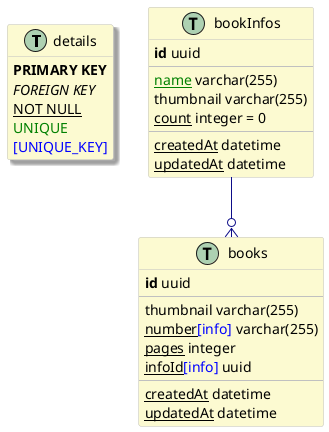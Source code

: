 @startuml
' styles
skinparam linetype ortho
skinparam shadowing false
skinparam shadowing<<with_shadow>> true

!unquoted function Table($name) return "class " + $name + " <<table>> << (T,#add1b2) >>"
!unquoted function primary_key(x) return "<b>" + x + "</b>"
!unquoted function foreign_key(x) return "<i>" + x + "</i>"
!unquoted function unique(x) return "<color:green>" + x + "</color>"
!unquoted function unique_key(x) return "<color:blue>[" + x + "]</color>"
!unquoted function $not_null(x) return "<u>" + x + "</u>"
!unquoted function unique_not_null(x) return "<color:green><u>" + x + "</u></color>"
!unquoted function foreign_key_not_null(x) return "<i><u>" + x + "</u></i>"
!unquoted function unique_foreign_key_not_null(x) return "<color:green><i><u>" + x + "</u></i><color:green>"

skinparam class {
    ArrowColor #0d0d88
    ArrowStyle Bold
}

skinparam class<<table>> {
    BorderColor #c0c0c0
    BackgroundColor #fcfad1
}

hide methods
hide stereotypes

' entities
Table(details) <<with_shadow>> {
    primary_key(PRIMARY KEY)
    foreign_key(FOREIGN KEY)
    $not_null(NOT NULL)
    unique(UNIQUE)
    unique_key(UNIQUE_KEY)
}

Table(bookInfos) {
  primary_key(id) uuid
  ---
  unique_not_null(name) varchar(255)
  thumbnail varchar(255)
  $not_null(count) integer = 0
  ---
  $not_null(createdAt) datetime
  $not_null(updatedAt) datetime
}

Table(books) {
  primary_key(id) uuid
  ---
  thumbnail varchar(255)
  $not_null(number)unique_key(info) varchar(255)
  $not_null(pages) integer
  $not_null(infoId)unique_key(info) uuid
  ---
  $not_null(createdAt) datetime
  $not_null(updatedAt) datetime
}

' relations
bookInfos --o{ books
@enduml
